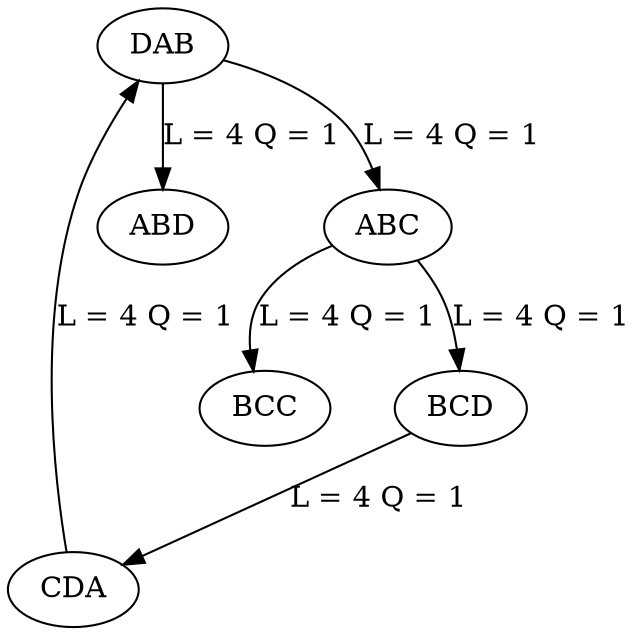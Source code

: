 digraph A{
 ABD[label="ABD"]
 BCC[label="BCC"]

 CDA[label="CDA"]
  CDA -> DAB[label="L = 4 Q = 1", len=1000.0];
 BCD[label="BCD"]
  BCD -> CDA[label="L = 4 Q = 1", len=10];
 ABC[label="ABC"]
  ABC -> BCC[label="L = 4 Q = 1", len=1000];
  ABC -> BCD[label="L = 4 Q = 1"];
 DAB[label="DAB"]
  DAB -> ABD[label="L = 4 Q = 1"];
  DAB -> ABC[label="L = 4 Q = 1"];
}
